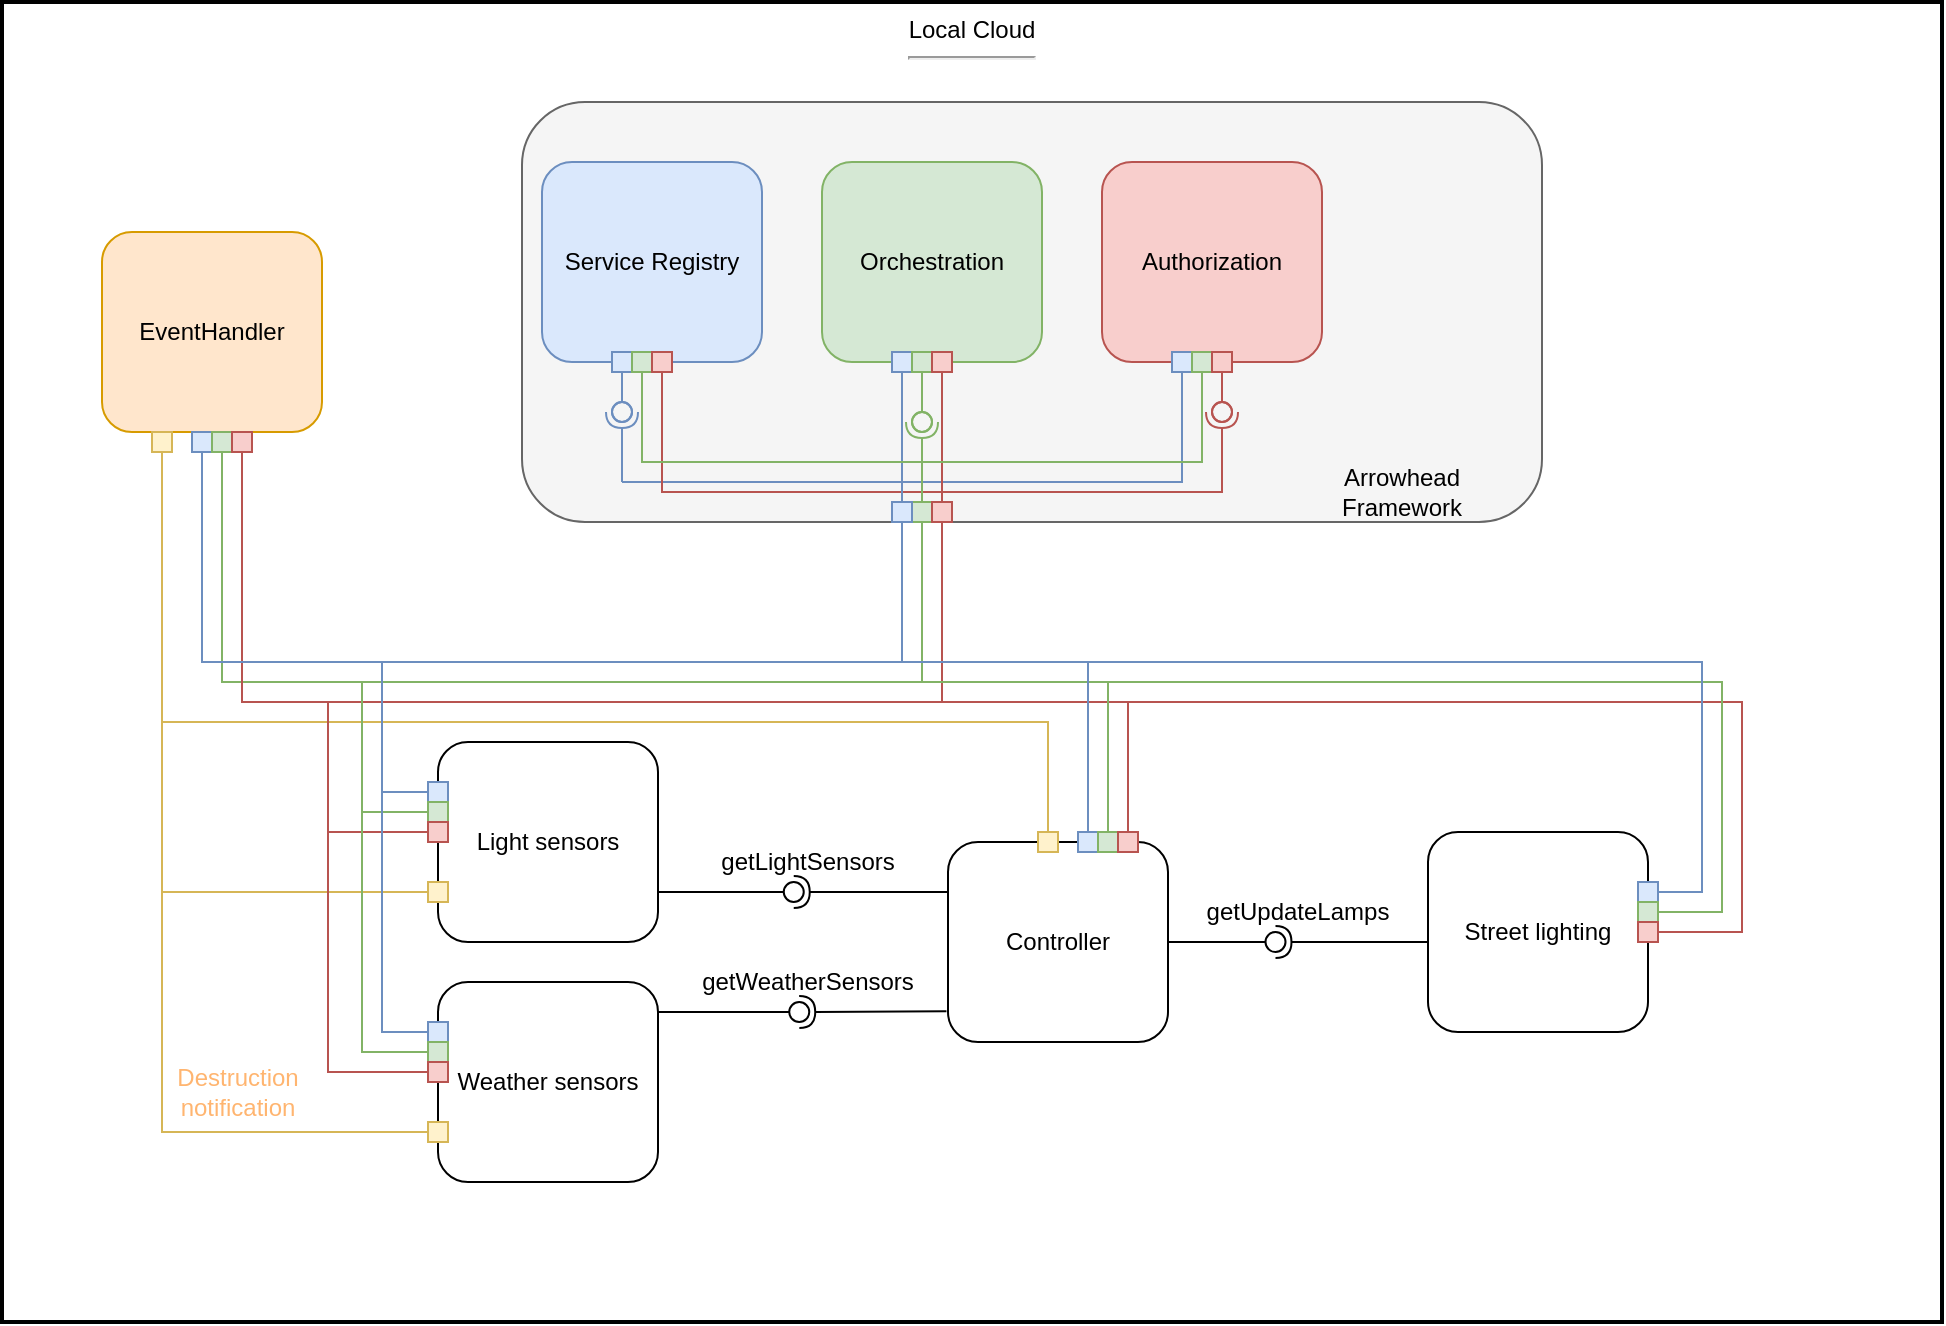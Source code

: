 <mxfile version="26.0.4">
  <diagram name="Page-1" id="-8pN08DjR9dclOhDncZ9">
    <mxGraphModel dx="2284" dy="942" grid="1" gridSize="10" guides="1" tooltips="1" connect="1" arrows="1" fold="1" page="1" pageScale="1" pageWidth="850" pageHeight="1100" math="0" shadow="0">
      <root>
        <mxCell id="0" />
        <mxCell id="1" parent="0" />
        <mxCell id="avrpnb0BwzV_zKIgConq-125" value="Local Cloud&lt;br&gt;&lt;hr&gt;" style="rounded=0;whiteSpace=wrap;html=1;fillColor=none;strokeWidth=2;align=center;verticalAlign=top;" parent="1" vertex="1">
          <mxGeometry x="-40" y="160" width="970" height="660" as="geometry" />
        </mxCell>
        <mxCell id="qEprlFjEYrswAnBoQoSF-1" value="" style="rounded=1;whiteSpace=wrap;html=1;fillColor=#f5f5f5;strokeColor=#666666;fontColor=#333333;" parent="1" vertex="1">
          <mxGeometry x="220" y="210" width="510" height="210" as="geometry" />
        </mxCell>
        <mxCell id="avrpnb0BwzV_zKIgConq-2" value="Service Registry" style="rounded=1;whiteSpace=wrap;html=1;fillColor=#dae8fc;strokeColor=#6c8ebf;" parent="1" vertex="1">
          <mxGeometry x="230" y="240" width="110" height="100" as="geometry" />
        </mxCell>
        <mxCell id="avrpnb0BwzV_zKIgConq-3" value="Orchestration" style="rounded=1;whiteSpace=wrap;html=1;fillColor=#d5e8d4;strokeColor=#82b366;" parent="1" vertex="1">
          <mxGeometry x="370" y="240" width="110" height="100" as="geometry" />
        </mxCell>
        <mxCell id="avrpnb0BwzV_zKIgConq-4" value="Authorization" style="rounded=1;whiteSpace=wrap;html=1;fillColor=#f8cecc;strokeColor=#b85450;" parent="1" vertex="1">
          <mxGeometry x="510" y="240" width="110" height="100" as="geometry" />
        </mxCell>
        <mxCell id="avrpnb0BwzV_zKIgConq-7" value="Light sensors" style="rounded=1;whiteSpace=wrap;html=1;" parent="1" vertex="1">
          <mxGeometry x="178" y="530" width="110" height="100" as="geometry" />
        </mxCell>
        <mxCell id="avrpnb0BwzV_zKIgConq-8" value="Weather sensors" style="rounded=1;whiteSpace=wrap;html=1;" parent="1" vertex="1">
          <mxGeometry x="178" y="650" width="110" height="100" as="geometry" />
        </mxCell>
        <mxCell id="avrpnb0BwzV_zKIgConq-10" value="Controller" style="rounded=1;whiteSpace=wrap;html=1;" parent="1" vertex="1">
          <mxGeometry x="433" y="580" width="110" height="100" as="geometry" />
        </mxCell>
        <mxCell id="avrpnb0BwzV_zKIgConq-11" value="Street lighting" style="rounded=1;whiteSpace=wrap;html=1;" parent="1" vertex="1">
          <mxGeometry x="673" y="575" width="110" height="100" as="geometry" />
        </mxCell>
        <mxCell id="avrpnb0BwzV_zKIgConq-21" value="" style="group" parent="1" vertex="1" connectable="0">
          <mxGeometry x="543" y="625" width="130" height="10" as="geometry" />
        </mxCell>
        <mxCell id="avrpnb0BwzV_zKIgConq-22" value="" style="rounded=0;orthogonalLoop=1;jettySize=auto;html=1;endArrow=halfCircle;endFill=0;endSize=6;strokeWidth=1;sketch=0;" parent="avrpnb0BwzV_zKIgConq-21" target="avrpnb0BwzV_zKIgConq-24" edge="1">
          <mxGeometry relative="1" as="geometry">
            <mxPoint x="130" y="5" as="sourcePoint" />
          </mxGeometry>
        </mxCell>
        <mxCell id="avrpnb0BwzV_zKIgConq-23" value="" style="rounded=0;orthogonalLoop=1;jettySize=auto;html=1;endArrow=oval;endFill=0;sketch=0;sourcePerimeterSpacing=0;targetPerimeterSpacing=0;endSize=10;" parent="avrpnb0BwzV_zKIgConq-21" target="avrpnb0BwzV_zKIgConq-24" edge="1">
          <mxGeometry relative="1" as="geometry">
            <mxPoint y="5" as="sourcePoint" />
          </mxGeometry>
        </mxCell>
        <mxCell id="avrpnb0BwzV_zKIgConq-24" value="" style="ellipse;whiteSpace=wrap;html=1;align=center;aspect=fixed;fillColor=none;strokeColor=none;resizable=0;perimeter=centerPerimeter;rotatable=0;allowArrows=0;points=[];outlineConnect=1;" parent="avrpnb0BwzV_zKIgConq-21" vertex="1">
          <mxGeometry x="48.75" width="10" height="10" as="geometry" />
        </mxCell>
        <mxCell id="avrpnb0BwzV_zKIgConq-59" value="" style="ellipse;whiteSpace=wrap;html=1;align=center;aspect=fixed;fillColor=none;strokeColor=none;resizable=0;perimeter=centerPerimeter;rotatable=0;allowArrows=0;points=[];outlineConnect=1;" parent="1" vertex="1">
          <mxGeometry x="508" y="645" width="10" height="10" as="geometry" />
        </mxCell>
        <mxCell id="avrpnb0BwzV_zKIgConq-60" value="EventHandler" style="rounded=1;whiteSpace=wrap;html=1;fillColor=#ffe6cc;strokeColor=#d79b00;" parent="1" vertex="1">
          <mxGeometry x="10" y="275" width="110" height="100" as="geometry" />
        </mxCell>
        <mxCell id="avrpnb0BwzV_zKIgConq-64" value="" style="rounded=0;whiteSpace=wrap;html=1;fillColor=#dae8fc;strokeColor=#6c8ebf;" parent="1" vertex="1">
          <mxGeometry x="173" y="550" width="10" height="10" as="geometry" />
        </mxCell>
        <mxCell id="avrpnb0BwzV_zKIgConq-65" value="" style="rounded=0;whiteSpace=wrap;html=1;fillColor=#d5e8d4;strokeColor=#82b366;" parent="1" vertex="1">
          <mxGeometry x="173" y="560" width="10" height="10" as="geometry" />
        </mxCell>
        <mxCell id="avrpnb0BwzV_zKIgConq-66" value="" style="rounded=0;whiteSpace=wrap;html=1;fillColor=#f8cecc;strokeColor=#b85450;" parent="1" vertex="1">
          <mxGeometry x="173" y="570" width="10" height="10" as="geometry" />
        </mxCell>
        <mxCell id="avrpnb0BwzV_zKIgConq-78" value="" style="group;rotation=-90;" parent="1" vertex="1" connectable="0">
          <mxGeometry x="513" y="560" width="10" height="40" as="geometry" />
        </mxCell>
        <mxCell id="avrpnb0BwzV_zKIgConq-74" value="" style="rounded=0;whiteSpace=wrap;html=1;fillColor=#dae8fc;strokeColor=#6c8ebf;rotation=-90;" parent="avrpnb0BwzV_zKIgConq-78" vertex="1">
          <mxGeometry x="-15" y="15" width="10" height="10" as="geometry" />
        </mxCell>
        <mxCell id="avrpnb0BwzV_zKIgConq-75" value="" style="rounded=0;whiteSpace=wrap;html=1;fillColor=#d5e8d4;strokeColor=#82b366;rotation=-90;" parent="avrpnb0BwzV_zKIgConq-78" vertex="1">
          <mxGeometry x="-5" y="15" width="10" height="10" as="geometry" />
        </mxCell>
        <mxCell id="avrpnb0BwzV_zKIgConq-76" value="" style="rounded=0;whiteSpace=wrap;html=1;fillColor=#f8cecc;strokeColor=#b85450;rotation=-90;" parent="avrpnb0BwzV_zKIgConq-78" vertex="1">
          <mxGeometry x="5" y="15" width="10" height="10" as="geometry" />
        </mxCell>
        <mxCell id="avrpnb0BwzV_zKIgConq-93" value="" style="group" parent="1" vertex="1" connectable="0">
          <mxGeometry x="173" y="670" width="10" height="40" as="geometry" />
        </mxCell>
        <mxCell id="avrpnb0BwzV_zKIgConq-89" value="" style="rounded=0;whiteSpace=wrap;html=1;fillColor=#dae8fc;strokeColor=#6c8ebf;" parent="avrpnb0BwzV_zKIgConq-93" vertex="1">
          <mxGeometry width="10" height="10" as="geometry" />
        </mxCell>
        <mxCell id="avrpnb0BwzV_zKIgConq-90" value="" style="rounded=0;whiteSpace=wrap;html=1;fillColor=#d5e8d4;strokeColor=#82b366;" parent="avrpnb0BwzV_zKIgConq-93" vertex="1">
          <mxGeometry y="10" width="10" height="10" as="geometry" />
        </mxCell>
        <mxCell id="avrpnb0BwzV_zKIgConq-91" value="" style="rounded=0;whiteSpace=wrap;html=1;fillColor=#f8cecc;strokeColor=#b85450;" parent="avrpnb0BwzV_zKIgConq-93" vertex="1">
          <mxGeometry y="20" width="10" height="10" as="geometry" />
        </mxCell>
        <mxCell id="avrpnb0BwzV_zKIgConq-119" value="" style="group" parent="1" vertex="1" connectable="0">
          <mxGeometry x="778" y="600" width="10" height="40" as="geometry" />
        </mxCell>
        <mxCell id="avrpnb0BwzV_zKIgConq-120" value="" style="rounded=0;whiteSpace=wrap;html=1;fillColor=#dae8fc;strokeColor=#6c8ebf;" parent="avrpnb0BwzV_zKIgConq-119" vertex="1">
          <mxGeometry width="10" height="10" as="geometry" />
        </mxCell>
        <mxCell id="avrpnb0BwzV_zKIgConq-121" value="" style="rounded=0;whiteSpace=wrap;html=1;fillColor=#d5e8d4;strokeColor=#82b366;" parent="avrpnb0BwzV_zKIgConq-119" vertex="1">
          <mxGeometry y="10" width="10" height="10" as="geometry" />
        </mxCell>
        <mxCell id="avrpnb0BwzV_zKIgConq-122" value="" style="rounded=0;whiteSpace=wrap;html=1;fillColor=#f8cecc;strokeColor=#b85450;" parent="avrpnb0BwzV_zKIgConq-119" vertex="1">
          <mxGeometry y="20" width="10" height="10" as="geometry" />
        </mxCell>
        <mxCell id="avrpnb0BwzV_zKIgConq-132" value="" style="group;rotation=-90;" parent="1" vertex="1" connectable="0">
          <mxGeometry x="420" y="320" width="10" height="40" as="geometry" />
        </mxCell>
        <mxCell id="avrpnb0BwzV_zKIgConq-133" value="" style="rounded=0;whiteSpace=wrap;html=1;fillColor=#dae8fc;strokeColor=#6c8ebf;rotation=-90;" parent="avrpnb0BwzV_zKIgConq-132" vertex="1">
          <mxGeometry x="-15" y="15" width="10" height="10" as="geometry" />
        </mxCell>
        <mxCell id="avrpnb0BwzV_zKIgConq-134" value="" style="rounded=0;whiteSpace=wrap;html=1;fillColor=#d5e8d4;strokeColor=#82b366;rotation=-90;" parent="avrpnb0BwzV_zKIgConq-132" vertex="1">
          <mxGeometry x="-5" y="15" width="10" height="10" as="geometry" />
        </mxCell>
        <mxCell id="avrpnb0BwzV_zKIgConq-135" value="" style="rounded=0;whiteSpace=wrap;html=1;fillColor=#f8cecc;strokeColor=#b85450;rotation=-90;" parent="avrpnb0BwzV_zKIgConq-132" vertex="1">
          <mxGeometry x="5" y="15" width="10" height="10" as="geometry" />
        </mxCell>
        <mxCell id="avrpnb0BwzV_zKIgConq-137" value="" style="group;rotation=-90;" parent="1" vertex="1" connectable="0">
          <mxGeometry x="560" y="320" width="10" height="40" as="geometry" />
        </mxCell>
        <mxCell id="avrpnb0BwzV_zKIgConq-138" value="" style="rounded=0;whiteSpace=wrap;html=1;fillColor=#dae8fc;strokeColor=#6c8ebf;rotation=-90;" parent="avrpnb0BwzV_zKIgConq-137" vertex="1">
          <mxGeometry x="-15" y="15" width="10" height="10" as="geometry" />
        </mxCell>
        <mxCell id="avrpnb0BwzV_zKIgConq-139" value="" style="rounded=0;whiteSpace=wrap;html=1;fillColor=#d5e8d4;strokeColor=#82b366;rotation=-90;" parent="avrpnb0BwzV_zKIgConq-137" vertex="1">
          <mxGeometry x="-5" y="15" width="10" height="10" as="geometry" />
        </mxCell>
        <mxCell id="avrpnb0BwzV_zKIgConq-140" value="" style="rounded=0;whiteSpace=wrap;html=1;fillColor=#f8cecc;strokeColor=#b85450;rotation=-90;" parent="avrpnb0BwzV_zKIgConq-137" vertex="1">
          <mxGeometry x="5" y="15" width="10" height="10" as="geometry" />
        </mxCell>
        <mxCell id="avrpnb0BwzV_zKIgConq-147" value="" style="group;rotation=-90;" parent="1" vertex="1" connectable="0">
          <mxGeometry x="280" y="320" width="10" height="40" as="geometry" />
        </mxCell>
        <mxCell id="avrpnb0BwzV_zKIgConq-148" value="" style="rounded=0;whiteSpace=wrap;html=1;fillColor=#dae8fc;strokeColor=#6c8ebf;rotation=-90;" parent="avrpnb0BwzV_zKIgConq-147" vertex="1">
          <mxGeometry x="-15" y="15" width="10" height="10" as="geometry" />
        </mxCell>
        <mxCell id="avrpnb0BwzV_zKIgConq-149" value="" style="rounded=0;whiteSpace=wrap;html=1;fillColor=#d5e8d4;strokeColor=#82b366;rotation=-90;" parent="avrpnb0BwzV_zKIgConq-147" vertex="1">
          <mxGeometry x="-5" y="15" width="10" height="10" as="geometry" />
        </mxCell>
        <mxCell id="avrpnb0BwzV_zKIgConq-150" value="" style="rounded=0;whiteSpace=wrap;html=1;fillColor=#f8cecc;strokeColor=#b85450;rotation=-90;" parent="avrpnb0BwzV_zKIgConq-147" vertex="1">
          <mxGeometry x="5" y="15" width="10" height="10" as="geometry" />
        </mxCell>
        <mxCell id="avrpnb0BwzV_zKIgConq-152" value="" style="group;rotation=-90;" parent="1" vertex="1" connectable="0">
          <mxGeometry x="70" y="360" width="10" height="40" as="geometry" />
        </mxCell>
        <mxCell id="avrpnb0BwzV_zKIgConq-153" value="" style="rounded=0;whiteSpace=wrap;html=1;fillColor=#dae8fc;strokeColor=#6c8ebf;rotation=-90;" parent="avrpnb0BwzV_zKIgConq-152" vertex="1">
          <mxGeometry x="-15" y="15" width="10" height="10" as="geometry" />
        </mxCell>
        <mxCell id="avrpnb0BwzV_zKIgConq-154" value="" style="rounded=0;whiteSpace=wrap;html=1;fillColor=#d5e8d4;strokeColor=#82b366;rotation=-90;" parent="avrpnb0BwzV_zKIgConq-152" vertex="1">
          <mxGeometry x="-5" y="15" width="10" height="10" as="geometry" />
        </mxCell>
        <mxCell id="avrpnb0BwzV_zKIgConq-155" value="" style="rounded=0;whiteSpace=wrap;html=1;fillColor=#f8cecc;strokeColor=#b85450;rotation=-90;" parent="avrpnb0BwzV_zKIgConq-152" vertex="1">
          <mxGeometry x="5" y="15" width="10" height="10" as="geometry" />
        </mxCell>
        <mxCell id="avrpnb0BwzV_zKIgConq-167" value="" style="rounded=0;orthogonalLoop=1;jettySize=auto;html=1;endArrow=halfCircle;endFill=0;endSize=6;strokeWidth=1;sketch=0;fillColor=#f8cecc;strokeColor=#b85450;" parent="1" target="avrpnb0BwzV_zKIgConq-169" edge="1">
          <mxGeometry relative="1" as="geometry">
            <mxPoint x="570" y="385" as="sourcePoint" />
          </mxGeometry>
        </mxCell>
        <mxCell id="avrpnb0BwzV_zKIgConq-168" value="" style="rounded=0;orthogonalLoop=1;jettySize=auto;html=1;endArrow=oval;endFill=0;sketch=0;sourcePerimeterSpacing=0;targetPerimeterSpacing=0;endSize=10;fillColor=#f8cecc;strokeColor=#b85450;" parent="1" target="avrpnb0BwzV_zKIgConq-169" edge="1">
          <mxGeometry relative="1" as="geometry">
            <mxPoint x="570" y="345" as="sourcePoint" />
          </mxGeometry>
        </mxCell>
        <mxCell id="avrpnb0BwzV_zKIgConq-169" value="" style="ellipse;whiteSpace=wrap;html=1;align=center;aspect=fixed;fillColor=none;strokeColor=#b85450;resizable=0;perimeter=centerPerimeter;rotatable=0;allowArrows=0;points=[];outlineConnect=1;rotation=90;" parent="1" vertex="1">
          <mxGeometry x="565" y="360" width="10" height="10" as="geometry" />
        </mxCell>
        <mxCell id="avrpnb0BwzV_zKIgConq-173" value="" style="rounded=0;orthogonalLoop=1;jettySize=auto;html=1;endArrow=halfCircle;endFill=0;endSize=6;strokeWidth=1;sketch=0;fillColor=#d5e8d4;strokeColor=#82b366;" parent="1" target="avrpnb0BwzV_zKIgConq-175" edge="1">
          <mxGeometry relative="1" as="geometry">
            <mxPoint x="420" y="395" as="sourcePoint" />
          </mxGeometry>
        </mxCell>
        <mxCell id="avrpnb0BwzV_zKIgConq-174" value="" style="rounded=0;orthogonalLoop=1;jettySize=auto;html=1;endArrow=oval;endFill=0;sketch=0;sourcePerimeterSpacing=0;targetPerimeterSpacing=0;endSize=10;fillColor=#d5e8d4;strokeColor=#82b366;exitX=0;exitY=0.5;exitDx=0;exitDy=0;" parent="1" source="avrpnb0BwzV_zKIgConq-134" target="avrpnb0BwzV_zKIgConq-175" edge="1">
          <mxGeometry relative="1" as="geometry">
            <mxPoint x="420" y="350" as="sourcePoint" />
          </mxGeometry>
        </mxCell>
        <mxCell id="avrpnb0BwzV_zKIgConq-175" value="" style="ellipse;whiteSpace=wrap;html=1;align=center;aspect=fixed;fillColor=none;strokeColor=#82b366;resizable=0;perimeter=centerPerimeter;rotatable=0;allowArrows=0;points=[];outlineConnect=1;rotation=90;" parent="1" vertex="1">
          <mxGeometry x="415" y="365" width="10" height="10" as="geometry" />
        </mxCell>
        <mxCell id="avrpnb0BwzV_zKIgConq-177" value="" style="rounded=0;orthogonalLoop=1;jettySize=auto;html=1;endArrow=halfCircle;endFill=0;endSize=6;strokeWidth=1;sketch=0;fillColor=#dae8fc;strokeColor=#6c8ebf;edgeStyle=orthogonalEdgeStyle;" parent="1" target="avrpnb0BwzV_zKIgConq-179" edge="1">
          <mxGeometry relative="1" as="geometry">
            <mxPoint x="270" y="400" as="sourcePoint" />
          </mxGeometry>
        </mxCell>
        <mxCell id="avrpnb0BwzV_zKIgConq-178" value="" style="rounded=0;orthogonalLoop=1;jettySize=auto;html=1;endArrow=oval;endFill=0;sketch=0;sourcePerimeterSpacing=0;targetPerimeterSpacing=0;endSize=10;fillColor=#dae8fc;strokeColor=#6c8ebf;" parent="1" target="avrpnb0BwzV_zKIgConq-179" edge="1">
          <mxGeometry relative="1" as="geometry">
            <mxPoint x="270" y="345" as="sourcePoint" />
          </mxGeometry>
        </mxCell>
        <mxCell id="avrpnb0BwzV_zKIgConq-179" value="" style="ellipse;whiteSpace=wrap;html=1;align=center;aspect=fixed;fillColor=none;strokeColor=#6c8ebf;resizable=0;perimeter=centerPerimeter;rotatable=0;allowArrows=0;points=[];outlineConnect=1;rotation=90;" parent="1" vertex="1">
          <mxGeometry x="265" y="360" width="10" height="10" as="geometry" />
        </mxCell>
        <mxCell id="avrpnb0BwzV_zKIgConq-184" value="" style="endArrow=none;html=1;rounded=0;fillColor=#dae8fc;strokeColor=#6c8ebf;exitX=0;exitY=0.5;exitDx=0;exitDy=0;" parent="1" source="avrpnb0BwzV_zKIgConq-133" edge="1">
          <mxGeometry width="50" height="50" relative="1" as="geometry">
            <mxPoint x="430" y="435" as="sourcePoint" />
            <mxPoint x="270" y="400" as="targetPoint" />
            <Array as="points">
              <mxPoint x="410" y="400" />
            </Array>
          </mxGeometry>
        </mxCell>
        <mxCell id="avrpnb0BwzV_zKIgConq-185" value="" style="endArrow=none;html=1;rounded=0;fillColor=#dae8fc;strokeColor=#6c8ebf;exitX=0;exitY=0.5;exitDx=0;exitDy=0;" parent="1" edge="1">
          <mxGeometry width="50" height="50" relative="1" as="geometry">
            <mxPoint x="550" y="345" as="sourcePoint" />
            <mxPoint x="410" y="400" as="targetPoint" />
            <Array as="points">
              <mxPoint x="550" y="400" />
            </Array>
          </mxGeometry>
        </mxCell>
        <mxCell id="avrpnb0BwzV_zKIgConq-187" value="" style="endArrow=none;html=1;rounded=0;fillColor=#f8cecc;strokeColor=#b85450;" parent="1" edge="1">
          <mxGeometry width="50" height="50" relative="1" as="geometry">
            <mxPoint x="570" y="380" as="sourcePoint" />
            <mxPoint x="430" y="405" as="targetPoint" />
            <Array as="points">
              <mxPoint x="570" y="405" />
            </Array>
          </mxGeometry>
        </mxCell>
        <mxCell id="avrpnb0BwzV_zKIgConq-188" value="" style="endArrow=none;html=1;rounded=0;fillColor=#f8cecc;strokeColor=#b85450;exitX=0;exitY=0.5;exitDx=0;exitDy=0;entryX=0;entryY=0.5;entryDx=0;entryDy=0;" parent="1" source="avrpnb0BwzV_zKIgConq-135" edge="1" target="avrpnb0BwzV_zKIgConq-150">
          <mxGeometry width="50" height="50" relative="1" as="geometry">
            <mxPoint x="430" y="380" as="sourcePoint" />
            <mxPoint x="290" y="405" as="targetPoint" />
            <Array as="points">
              <mxPoint x="430" y="405" />
              <mxPoint x="290" y="405" />
            </Array>
          </mxGeometry>
        </mxCell>
        <mxCell id="avrpnb0BwzV_zKIgConq-195" value="" style="endArrow=none;html=1;rounded=0;entryX=0;entryY=0.5;entryDx=0;entryDy=0;fillColor=#d5e8d4;strokeColor=#82b366;" parent="1" edge="1" target="avrpnb0BwzV_zKIgConq-154">
          <mxGeometry width="50" height="50" relative="1" as="geometry">
            <mxPoint x="140" y="500" as="sourcePoint" />
            <mxPoint x="73" y="385" as="targetPoint" />
            <Array as="points">
              <mxPoint x="70" y="500" />
            </Array>
          </mxGeometry>
        </mxCell>
        <mxCell id="avrpnb0BwzV_zKIgConq-196" value="" style="endArrow=none;html=1;rounded=0;fillColor=#d5e8d4;strokeColor=#82b366;entryX=0;entryY=0.5;entryDx=0;entryDy=0;exitX=0;exitY=0.5;exitDx=0;exitDy=0;" parent="1" target="avrpnb0BwzV_zKIgConq-149" edge="1" source="avrpnb0BwzV_zKIgConq-139">
          <mxGeometry width="50" height="50" relative="1" as="geometry">
            <mxPoint x="280" y="394.5" as="sourcePoint" />
            <mxPoint x="280" y="350" as="targetPoint" />
            <Array as="points">
              <mxPoint x="560" y="390" />
              <mxPoint x="280" y="390" />
            </Array>
          </mxGeometry>
        </mxCell>
        <mxCell id="qEprlFjEYrswAnBoQoSF-2" value="&lt;font&gt;Arrowhead Framework&lt;/font&gt;" style="text;html=1;align=center;verticalAlign=middle;whiteSpace=wrap;rounded=0;" parent="1" vertex="1">
          <mxGeometry x="630" y="390" width="60" height="30" as="geometry" />
        </mxCell>
        <mxCell id="qEprlFjEYrswAnBoQoSF-4" value="" style="rounded=0;whiteSpace=wrap;html=1;fillColor=#d5e8d4;strokeColor=#82b366;rotation=-90;" parent="1" vertex="1">
          <mxGeometry x="415" y="410" width="10" height="10" as="geometry" />
        </mxCell>
        <mxCell id="qEprlFjEYrswAnBoQoSF-11" value="" style="endArrow=none;html=1;rounded=0;entryX=1;entryY=0.5;entryDx=0;entryDy=0;fillColor=#d5e8d4;strokeColor=#82b366;" parent="1" target="qEprlFjEYrswAnBoQoSF-4" edge="1">
          <mxGeometry width="50" height="50" relative="1" as="geometry">
            <mxPoint x="420" y="395" as="sourcePoint" />
            <mxPoint x="420" y="425" as="targetPoint" />
          </mxGeometry>
        </mxCell>
        <mxCell id="J2917CjnjpTylw5uDzdK-1" value="" style="rounded=0;whiteSpace=wrap;html=1;fillColor=#fff2cc;strokeColor=#d6b656;" parent="1" vertex="1">
          <mxGeometry x="35" y="375" width="10" height="10" as="geometry" />
        </mxCell>
        <mxCell id="J2917CjnjpTylw5uDzdK-2" value="" style="rounded=0;whiteSpace=wrap;html=1;fillColor=#fff2cc;strokeColor=#d6b656;" parent="1" vertex="1">
          <mxGeometry x="173" y="600" width="10" height="10" as="geometry" />
        </mxCell>
        <mxCell id="J2917CjnjpTylw5uDzdK-3" value="" style="rounded=0;whiteSpace=wrap;html=1;fillColor=#fff2cc;strokeColor=#d6b656;" parent="1" vertex="1">
          <mxGeometry x="173" y="720" width="10" height="10" as="geometry" />
        </mxCell>
        <mxCell id="J2917CjnjpTylw5uDzdK-13" value="" style="rounded=0;whiteSpace=wrap;html=1;fillColor=#fff2cc;strokeColor=#d6b656;" parent="1" vertex="1">
          <mxGeometry x="478" y="575" width="10" height="10" as="geometry" />
        </mxCell>
        <mxCell id="8cAUyh3-9aXOjtjujzbl-1" value="" style="endArrow=none;html=1;rounded=0;entryX=0.5;entryY=1;entryDx=0;entryDy=0;exitX=0;exitY=0.5;exitDx=0;exitDy=0;fillColor=#fff2cc;strokeColor=#d6b656;" parent="1" source="J2917CjnjpTylw5uDzdK-2" target="J2917CjnjpTylw5uDzdK-1" edge="1">
          <mxGeometry width="50" height="50" relative="1" as="geometry">
            <mxPoint x="400" y="490" as="sourcePoint" />
            <mxPoint x="450" y="440" as="targetPoint" />
            <Array as="points">
              <mxPoint x="40" y="605" />
            </Array>
          </mxGeometry>
        </mxCell>
        <mxCell id="8cAUyh3-9aXOjtjujzbl-2" value="" style="endArrow=none;html=1;rounded=0;exitX=0;exitY=0.5;exitDx=0;exitDy=0;fillColor=#fff2cc;strokeColor=#d6b656;" parent="1" source="J2917CjnjpTylw5uDzdK-3" edge="1">
          <mxGeometry width="50" height="50" relative="1" as="geometry">
            <mxPoint x="188" y="615" as="sourcePoint" />
            <mxPoint x="40" y="600" as="targetPoint" />
            <Array as="points">
              <mxPoint x="40" y="725" />
            </Array>
          </mxGeometry>
        </mxCell>
        <mxCell id="8cAUyh3-9aXOjtjujzbl-3" value="" style="endArrow=none;html=1;rounded=0;exitX=0.5;exitY=0;exitDx=0;exitDy=0;fillColor=#fff2cc;strokeColor=#d6b656;" parent="1" source="J2917CjnjpTylw5uDzdK-13" edge="1">
          <mxGeometry width="50" height="50" relative="1" as="geometry">
            <mxPoint x="188" y="735" as="sourcePoint" />
            <mxPoint x="40" y="520" as="targetPoint" />
            <Array as="points">
              <mxPoint x="483" y="520" />
            </Array>
          </mxGeometry>
        </mxCell>
        <mxCell id="ILUqMo1zsfebkw4r7QQn-1" value="" style="group" vertex="1" connectable="0" parent="1">
          <mxGeometry x="283" y="600" width="181" height="10" as="geometry" />
        </mxCell>
        <mxCell id="ILUqMo1zsfebkw4r7QQn-2" value="" style="rounded=0;orthogonalLoop=1;jettySize=auto;html=1;endArrow=halfCircle;endFill=0;endSize=6;strokeWidth=1;sketch=0;" edge="1" parent="ILUqMo1zsfebkw4r7QQn-1" target="ILUqMo1zsfebkw4r7QQn-4">
          <mxGeometry relative="1" as="geometry">
            <mxPoint x="150" y="5" as="sourcePoint" />
          </mxGeometry>
        </mxCell>
        <mxCell id="ILUqMo1zsfebkw4r7QQn-4" value="" style="ellipse;whiteSpace=wrap;html=1;align=center;aspect=fixed;fillColor=none;strokeColor=none;resizable=0;perimeter=centerPerimeter;rotatable=0;allowArrows=0;points=[];outlineConnect=1;" vertex="1" parent="ILUqMo1zsfebkw4r7QQn-1">
          <mxGeometry x="67.875" width="10" height="10" as="geometry" />
        </mxCell>
        <mxCell id="ILUqMo1zsfebkw4r7QQn-5" value="" style="group" vertex="1" connectable="0" parent="1">
          <mxGeometry x="288" y="660" width="175" height="10" as="geometry" />
        </mxCell>
        <mxCell id="ILUqMo1zsfebkw4r7QQn-7" value="" style="rounded=0;orthogonalLoop=1;jettySize=auto;html=1;endArrow=oval;endFill=0;sketch=0;sourcePerimeterSpacing=0;targetPerimeterSpacing=0;endSize=10;" edge="1" parent="ILUqMo1zsfebkw4r7QQn-5" target="ILUqMo1zsfebkw4r7QQn-8">
          <mxGeometry relative="1" as="geometry">
            <mxPoint y="5" as="sourcePoint" />
          </mxGeometry>
        </mxCell>
        <mxCell id="ILUqMo1zsfebkw4r7QQn-8" value="" style="ellipse;whiteSpace=wrap;html=1;align=center;aspect=fixed;fillColor=none;strokeColor=none;resizable=0;perimeter=centerPerimeter;rotatable=0;allowArrows=0;points=[];outlineConnect=1;" vertex="1" parent="ILUqMo1zsfebkw4r7QQn-5">
          <mxGeometry x="65.625" width="10" height="10" as="geometry" />
        </mxCell>
        <mxCell id="ILUqMo1zsfebkw4r7QQn-10" value="&lt;span style=&quot;&quot;&gt;Destruction notification&lt;/span&gt;" style="text;html=1;align=center;verticalAlign=middle;whiteSpace=wrap;rounded=0;fontColor=#FFB570;" vertex="1" parent="1">
          <mxGeometry x="48" y="690" width="60" height="30" as="geometry" />
        </mxCell>
        <mxCell id="ILUqMo1zsfebkw4r7QQn-11" value="getLightSensors" style="text;html=1;align=center;verticalAlign=middle;whiteSpace=wrap;rounded=0;" vertex="1" parent="1">
          <mxGeometry x="333" y="575" width="60" height="30" as="geometry" />
        </mxCell>
        <mxCell id="ILUqMo1zsfebkw4r7QQn-3" value="" style="rounded=0;orthogonalLoop=1;jettySize=auto;html=1;endArrow=oval;endFill=0;sketch=0;sourcePerimeterSpacing=0;targetPerimeterSpacing=0;endSize=10;exitX=1;exitY=0.75;exitDx=0;exitDy=0;" edge="1" parent="1" target="ILUqMo1zsfebkw4r7QQn-4" source="avrpnb0BwzV_zKIgConq-7">
          <mxGeometry relative="1" as="geometry">
            <mxPoint x="293" y="605" as="sourcePoint" />
          </mxGeometry>
        </mxCell>
        <mxCell id="ILUqMo1zsfebkw4r7QQn-14" value="getWeatherSensors" style="text;html=1;align=center;verticalAlign=middle;whiteSpace=wrap;rounded=0;" vertex="1" parent="1">
          <mxGeometry x="333" y="635" width="60" height="30" as="geometry" />
        </mxCell>
        <mxCell id="ILUqMo1zsfebkw4r7QQn-15" value="getUpdateLamps" style="text;html=1;align=center;verticalAlign=middle;whiteSpace=wrap;rounded=0;" vertex="1" parent="1">
          <mxGeometry x="578" y="600" width="60" height="30" as="geometry" />
        </mxCell>
        <mxCell id="ILUqMo1zsfebkw4r7QQn-6" value="" style="rounded=0;orthogonalLoop=1;jettySize=auto;html=1;endArrow=halfCircle;endFill=0;endSize=6;strokeWidth=1;sketch=0;exitX=-0.007;exitY=0.846;exitDx=0;exitDy=0;exitPerimeter=0;" edge="1" parent="1" target="ILUqMo1zsfebkw4r7QQn-8" source="avrpnb0BwzV_zKIgConq-10">
          <mxGeometry relative="1" as="geometry">
            <mxPoint x="463" y="665" as="sourcePoint" />
          </mxGeometry>
        </mxCell>
        <mxCell id="ILUqMo1zsfebkw4r7QQn-18" value="" style="endArrow=none;html=1;rounded=0;entryX=1;entryY=0.5;entryDx=0;entryDy=0;fillColor=#dae8fc;strokeColor=#6c8ebf;" edge="1" parent="1" target="qEprlFjEYrswAnBoQoSF-3">
          <mxGeometry width="50" height="50" relative="1" as="geometry">
            <mxPoint x="410" y="400" as="sourcePoint" />
            <mxPoint x="410" y="430" as="targetPoint" />
          </mxGeometry>
        </mxCell>
        <mxCell id="qEprlFjEYrswAnBoQoSF-3" value="" style="rounded=0;whiteSpace=wrap;html=1;fillColor=#dae8fc;strokeColor=#6c8ebf;rotation=-90;" parent="1" vertex="1">
          <mxGeometry x="405" y="410" width="10" height="10" as="geometry" />
        </mxCell>
        <mxCell id="ILUqMo1zsfebkw4r7QQn-19" value="" style="endArrow=none;html=1;rounded=0;entryX=1;entryY=0.5;entryDx=0;entryDy=0;fillColor=#f8cecc;strokeColor=#b85450;" edge="1" parent="1" target="qEprlFjEYrswAnBoQoSF-5">
          <mxGeometry width="50" height="50" relative="1" as="geometry">
            <mxPoint x="430" y="400" as="sourcePoint" />
            <mxPoint x="430" y="430" as="targetPoint" />
          </mxGeometry>
        </mxCell>
        <mxCell id="qEprlFjEYrswAnBoQoSF-5" value="" style="rounded=0;whiteSpace=wrap;html=1;fillColor=#f8cecc;strokeColor=#b85450;rotation=-90;" parent="1" vertex="1">
          <mxGeometry x="425" y="410" width="10" height="10" as="geometry" />
        </mxCell>
        <mxCell id="ILUqMo1zsfebkw4r7QQn-20" value="" style="endArrow=none;html=1;rounded=0;entryX=1;entryY=0.5;entryDx=0;entryDy=0;fillColor=#f8cecc;strokeColor=#b85450;exitX=0;exitY=0.5;exitDx=0;exitDy=0;" edge="1" parent="1" source="qEprlFjEYrswAnBoQoSF-5" target="avrpnb0BwzV_zKIgConq-76">
          <mxGeometry width="50" height="50" relative="1" as="geometry">
            <mxPoint x="443" y="480" as="sourcePoint" />
            <mxPoint x="443" y="500" as="targetPoint" />
            <Array as="points">
              <mxPoint x="430" y="510" />
              <mxPoint x="523" y="510" />
            </Array>
          </mxGeometry>
        </mxCell>
        <mxCell id="ILUqMo1zsfebkw4r7QQn-21" value="" style="endArrow=none;html=1;rounded=0;fillColor=#f8cecc;strokeColor=#b85450;exitX=0;exitY=0.5;exitDx=0;exitDy=0;" edge="1" parent="1" source="avrpnb0BwzV_zKIgConq-66">
          <mxGeometry width="50" height="50" relative="1" as="geometry">
            <mxPoint x="453" y="490" as="sourcePoint" />
            <mxPoint x="433" y="510" as="targetPoint" />
            <Array as="points">
              <mxPoint x="123" y="575" />
              <mxPoint x="123" y="510" />
            </Array>
          </mxGeometry>
        </mxCell>
        <mxCell id="ILUqMo1zsfebkw4r7QQn-22" value="" style="endArrow=none;html=1;rounded=0;entryX=0;entryY=0.5;entryDx=0;entryDy=0;fillColor=#f8cecc;strokeColor=#b85450;" edge="1" parent="1" target="avrpnb0BwzV_zKIgConq-91">
          <mxGeometry width="50" height="50" relative="1" as="geometry">
            <mxPoint x="123" y="570" as="sourcePoint" />
            <mxPoint x="463" y="520" as="targetPoint" />
            <Array as="points">
              <mxPoint x="123" y="695" />
            </Array>
          </mxGeometry>
        </mxCell>
        <mxCell id="ILUqMo1zsfebkw4r7QQn-23" value="" style="endArrow=none;html=1;rounded=0;entryX=1;entryY=0.5;entryDx=0;entryDy=0;fillColor=#f8cecc;strokeColor=#b85450;" edge="1" parent="1" target="avrpnb0BwzV_zKIgConq-122">
          <mxGeometry width="50" height="50" relative="1" as="geometry">
            <mxPoint x="523" y="510" as="sourcePoint" />
            <mxPoint x="473" y="530" as="targetPoint" />
            <Array as="points">
              <mxPoint x="830" y="510" />
              <mxPoint x="830" y="625" />
            </Array>
          </mxGeometry>
        </mxCell>
        <mxCell id="ILUqMo1zsfebkw4r7QQn-24" value="" style="endArrow=none;html=1;rounded=0;entryX=1;entryY=0.5;entryDx=0;entryDy=0;fillColor=#d5e8d4;strokeColor=#82b366;exitX=0;exitY=0.5;exitDx=0;exitDy=0;" edge="1" parent="1" source="qEprlFjEYrswAnBoQoSF-4" target="avrpnb0BwzV_zKIgConq-75">
          <mxGeometry width="50" height="50" relative="1" as="geometry">
            <mxPoint x="483" y="520" as="sourcePoint" />
            <mxPoint x="483" y="540" as="targetPoint" />
            <Array as="points">
              <mxPoint x="420" y="500" />
              <mxPoint x="513" y="500" />
            </Array>
          </mxGeometry>
        </mxCell>
        <mxCell id="ILUqMo1zsfebkw4r7QQn-25" value="" style="endArrow=none;html=1;rounded=0;entryX=1;entryY=0.5;entryDx=0;entryDy=0;fillColor=#dae8fc;strokeColor=#6c8ebf;exitX=0;exitY=0.5;exitDx=0;exitDy=0;" edge="1" parent="1" source="qEprlFjEYrswAnBoQoSF-3" target="avrpnb0BwzV_zKIgConq-74">
          <mxGeometry width="50" height="50" relative="1" as="geometry">
            <mxPoint x="490" y="460" as="sourcePoint" />
            <mxPoint x="490" y="480" as="targetPoint" />
            <Array as="points">
              <mxPoint x="410" y="490" />
              <mxPoint x="503" y="490" />
            </Array>
          </mxGeometry>
        </mxCell>
        <mxCell id="ILUqMo1zsfebkw4r7QQn-26" value="" style="endArrow=none;html=1;rounded=0;entryX=0;entryY=0.5;entryDx=0;entryDy=0;fillColor=#d5e8d4;strokeColor=#82b366;" edge="1" parent="1" target="avrpnb0BwzV_zKIgConq-65">
          <mxGeometry width="50" height="50" relative="1" as="geometry">
            <mxPoint x="420" y="500" as="sourcePoint" />
            <mxPoint x="500" y="490" as="targetPoint" />
            <Array as="points">
              <mxPoint x="140" y="500" />
              <mxPoint x="140" y="565" />
            </Array>
          </mxGeometry>
        </mxCell>
        <mxCell id="ILUqMo1zsfebkw4r7QQn-27" value="" style="endArrow=none;html=1;rounded=0;entryX=0;entryY=0.5;entryDx=0;entryDy=0;fillColor=#d5e8d4;strokeColor=#82b366;" edge="1" parent="1" target="avrpnb0BwzV_zKIgConq-90">
          <mxGeometry width="50" height="50" relative="1" as="geometry">
            <mxPoint x="140" y="560" as="sourcePoint" />
            <mxPoint x="510" y="500" as="targetPoint" />
            <Array as="points">
              <mxPoint x="140" y="685" />
            </Array>
          </mxGeometry>
        </mxCell>
        <mxCell id="ILUqMo1zsfebkw4r7QQn-28" value="" style="endArrow=none;html=1;rounded=0;fillColor=#d5e8d4;strokeColor=#82b366;exitX=1;exitY=0.5;exitDx=0;exitDy=0;" edge="1" parent="1" source="avrpnb0BwzV_zKIgConq-121">
          <mxGeometry width="50" height="50" relative="1" as="geometry">
            <mxPoint x="520" y="490" as="sourcePoint" />
            <mxPoint x="510" y="500" as="targetPoint" />
            <Array as="points">
              <mxPoint x="820" y="615" />
              <mxPoint x="820" y="500" />
            </Array>
          </mxGeometry>
        </mxCell>
        <mxCell id="ILUqMo1zsfebkw4r7QQn-29" value="" style="endArrow=none;html=1;rounded=0;entryX=1;entryY=0.5;entryDx=0;entryDy=0;fillColor=#dae8fc;strokeColor=#6c8ebf;" edge="1" parent="1" target="avrpnb0BwzV_zKIgConq-120">
          <mxGeometry width="50" height="50" relative="1" as="geometry">
            <mxPoint x="500" y="490" as="sourcePoint" />
            <mxPoint x="530" y="520" as="targetPoint" />
            <Array as="points">
              <mxPoint x="810" y="490" />
              <mxPoint x="810" y="605" />
            </Array>
          </mxGeometry>
        </mxCell>
        <mxCell id="ILUqMo1zsfebkw4r7QQn-30" value="" style="endArrow=none;html=1;rounded=0;entryX=0;entryY=0.5;entryDx=0;entryDy=0;fillColor=#dae8fc;strokeColor=#6c8ebf;" edge="1" parent="1" target="avrpnb0BwzV_zKIgConq-89">
          <mxGeometry width="50" height="50" relative="1" as="geometry">
            <mxPoint x="420" y="490" as="sourcePoint" />
            <mxPoint x="540" y="530" as="targetPoint" />
            <Array as="points">
              <mxPoint x="150" y="490" />
              <mxPoint x="150" y="675" />
            </Array>
          </mxGeometry>
        </mxCell>
        <mxCell id="ILUqMo1zsfebkw4r7QQn-31" value="" style="endArrow=none;html=1;rounded=0;fillColor=#dae8fc;strokeColor=#6c8ebf;exitX=0;exitY=0.5;exitDx=0;exitDy=0;" edge="1" parent="1" source="avrpnb0BwzV_zKIgConq-64">
          <mxGeometry width="50" height="50" relative="1" as="geometry">
            <mxPoint x="550" y="520" as="sourcePoint" />
            <mxPoint x="150" y="555" as="targetPoint" />
          </mxGeometry>
        </mxCell>
        <mxCell id="ILUqMo1zsfebkw4r7QQn-33" value="" style="endArrow=none;html=1;rounded=0;fillColor=#f8cecc;strokeColor=#b85450;exitX=0;exitY=0.5;exitDx=0;exitDy=0;" edge="1" parent="1" source="avrpnb0BwzV_zKIgConq-155">
          <mxGeometry width="50" height="50" relative="1" as="geometry">
            <mxPoint x="560" y="530" as="sourcePoint" />
            <mxPoint x="130" y="510" as="targetPoint" />
            <Array as="points">
              <mxPoint x="80" y="510" />
            </Array>
          </mxGeometry>
        </mxCell>
        <mxCell id="ILUqMo1zsfebkw4r7QQn-34" value="" style="endArrow=none;html=1;rounded=0;fillColor=#dae8fc;strokeColor=#6c8ebf;exitX=0;exitY=0.5;exitDx=0;exitDy=0;" edge="1" parent="1" source="avrpnb0BwzV_zKIgConq-153">
          <mxGeometry width="50" height="50" relative="1" as="geometry">
            <mxPoint x="570" y="540" as="sourcePoint" />
            <mxPoint x="160" y="490" as="targetPoint" />
            <Array as="points">
              <mxPoint x="60" y="490" />
            </Array>
          </mxGeometry>
        </mxCell>
      </root>
    </mxGraphModel>
  </diagram>
</mxfile>
